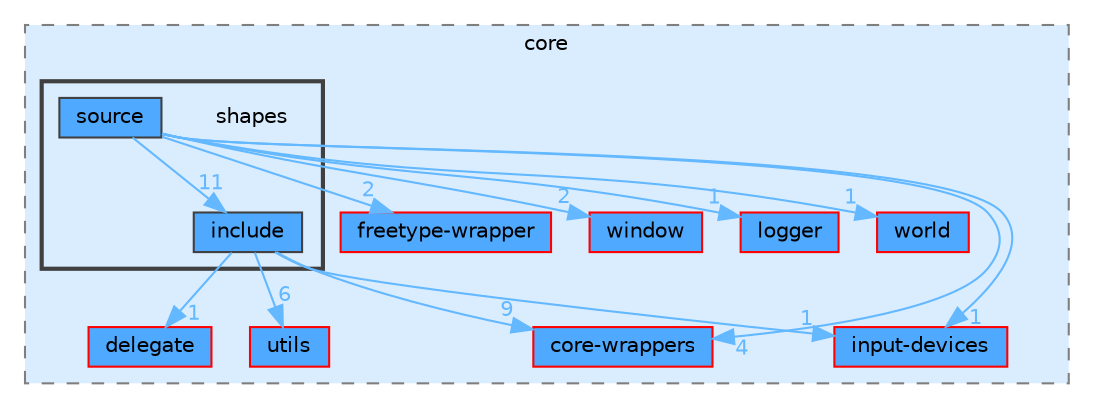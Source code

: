 digraph "lib/core/shapes"
{
 // LATEX_PDF_SIZE
  bgcolor="transparent";
  edge [fontname=Helvetica,fontsize=10,labelfontname=Helvetica,labelfontsize=10];
  node [fontname=Helvetica,fontsize=10,shape=box,height=0.2,width=0.4];
  compound=true
  subgraph clusterdir_a2d5e495f4b604d04f57d90095a59dd6 {
    graph [ bgcolor="#daedff", pencolor="grey50", label="core", fontname=Helvetica,fontsize=10 style="filled,dashed", URL="dir_a2d5e495f4b604d04f57d90095a59dd6.html",tooltip=""]
  dir_39dc3696face21c9d2fd0a35e1db30ee [label="delegate", fillcolor="#4ea9ff", color="red", style="filled", URL="dir_39dc3696face21c9d2fd0a35e1db30ee.html",tooltip=""];
  dir_3ba74b92108d0f2a02e3c2f0f685a4ec [label="core-wrappers", fillcolor="#4ea9ff", color="red", style="filled", URL="dir_3ba74b92108d0f2a02e3c2f0f685a4ec.html",tooltip=""];
  dir_4d774bf1c998380aae1c705a639e3000 [label="input-devices", fillcolor="#4ea9ff", color="red", style="filled", URL="dir_4d774bf1c998380aae1c705a639e3000.html",tooltip=""];
  dir_7424ed62543de5b0130e05639ffdcfce [label="utils", fillcolor="#4ea9ff", color="red", style="filled", URL="dir_7424ed62543de5b0130e05639ffdcfce.html",tooltip=""];
  dir_135b809e8d250589e5289cad46453686 [label="freetype-wrapper", fillcolor="#4ea9ff", color="red", style="filled", URL="dir_135b809e8d250589e5289cad46453686.html",tooltip=""];
  dir_2eb4d6a0926ce6cd9d2287e910bc6883 [label="window", fillcolor="#4ea9ff", color="red", style="filled", URL="dir_2eb4d6a0926ce6cd9d2287e910bc6883.html",tooltip=""];
  dir_3abd7e524b18be2791e1cb82bd099322 [label="logger", fillcolor="#4ea9ff", color="red", style="filled", URL="dir_3abd7e524b18be2791e1cb82bd099322.html",tooltip=""];
  dir_7eff1fcf245d21a0d58aab4335d9982c [label="world", fillcolor="#4ea9ff", color="red", style="filled", URL="dir_7eff1fcf245d21a0d58aab4335d9982c.html",tooltip=""];
  subgraph clusterdir_1fe905f47adb2a22f89208cf375ceca9 {
    graph [ bgcolor="#daedff", pencolor="grey25", label="", fontname=Helvetica,fontsize=10 style="filled,bold", URL="dir_1fe905f47adb2a22f89208cf375ceca9.html",tooltip=""]
    dir_1fe905f47adb2a22f89208cf375ceca9 [shape=plaintext, label="shapes"];
  dir_26a5857b63943bb6f0a9ea4b213a0f61 [label="include", fillcolor="#4ea9ff", color="grey25", style="filled", URL="dir_26a5857b63943bb6f0a9ea4b213a0f61.html",tooltip=""];
  dir_a9bbfdd1102fd04e5fa9a3391c5814a3 [label="source", fillcolor="#4ea9ff", color="grey25", style="filled", URL="dir_a9bbfdd1102fd04e5fa9a3391c5814a3.html",tooltip=""];
  }
  }
  dir_26a5857b63943bb6f0a9ea4b213a0f61->dir_39dc3696face21c9d2fd0a35e1db30ee [headlabel="1", labeldistance=1.5 headhref="dir_000011_000003.html" color="steelblue1" fontcolor="steelblue1"];
  dir_26a5857b63943bb6f0a9ea4b213a0f61->dir_3ba74b92108d0f2a02e3c2f0f685a4ec [headlabel="9", labeldistance=1.5 headhref="dir_000011_000002.html" color="steelblue1" fontcolor="steelblue1"];
  dir_26a5857b63943bb6f0a9ea4b213a0f61->dir_4d774bf1c998380aae1c705a639e3000 [headlabel="1", labeldistance=1.5 headhref="dir_000011_000015.html" color="steelblue1" fontcolor="steelblue1"];
  dir_26a5857b63943bb6f0a9ea4b213a0f61->dir_7424ed62543de5b0130e05639ffdcfce [headlabel="6", labeldistance=1.5 headhref="dir_000011_000028.html" color="steelblue1" fontcolor="steelblue1"];
  dir_a9bbfdd1102fd04e5fa9a3391c5814a3->dir_135b809e8d250589e5289cad46453686 [headlabel="2", labeldistance=1.5 headhref="dir_000024_000004.html" color="steelblue1" fontcolor="steelblue1"];
  dir_a9bbfdd1102fd04e5fa9a3391c5814a3->dir_26a5857b63943bb6f0a9ea4b213a0f61 [headlabel="11", labeldistance=1.5 headhref="dir_000024_000011.html" color="steelblue1" fontcolor="steelblue1"];
  dir_a9bbfdd1102fd04e5fa9a3391c5814a3->dir_2eb4d6a0926ce6cd9d2287e910bc6883 [headlabel="2", labeldistance=1.5 headhref="dir_000024_000029.html" color="steelblue1" fontcolor="steelblue1"];
  dir_a9bbfdd1102fd04e5fa9a3391c5814a3->dir_3abd7e524b18be2791e1cb82bd099322 [headlabel="1", labeldistance=1.5 headhref="dir_000024_000017.html" color="steelblue1" fontcolor="steelblue1"];
  dir_a9bbfdd1102fd04e5fa9a3391c5814a3->dir_3ba74b92108d0f2a02e3c2f0f685a4ec [headlabel="4", labeldistance=1.5 headhref="dir_000024_000002.html" color="steelblue1" fontcolor="steelblue1"];
  dir_a9bbfdd1102fd04e5fa9a3391c5814a3->dir_4d774bf1c998380aae1c705a639e3000 [headlabel="1", labeldistance=1.5 headhref="dir_000024_000015.html" color="steelblue1" fontcolor="steelblue1"];
  dir_a9bbfdd1102fd04e5fa9a3391c5814a3->dir_7eff1fcf245d21a0d58aab4335d9982c [headlabel="1", labeldistance=1.5 headhref="dir_000024_000030.html" color="steelblue1" fontcolor="steelblue1"];
}
